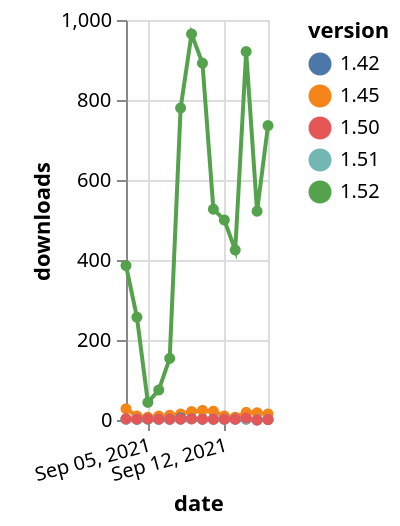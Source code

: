 {"$schema": "https://vega.github.io/schema/vega-lite/v5.json", "description": "A simple bar chart with embedded data.", "data": {"values": [{"date": "2021-09-03", "total": 115698, "delta": 28, "version": "1.45"}, {"date": "2021-09-04", "total": 115708, "delta": 10, "version": "1.45"}, {"date": "2021-09-05", "total": 115715, "delta": 7, "version": "1.45"}, {"date": "2021-09-06", "total": 115725, "delta": 10, "version": "1.45"}, {"date": "2021-09-07", "total": 115737, "delta": 12, "version": "1.45"}, {"date": "2021-09-08", "total": 115752, "delta": 15, "version": "1.45"}, {"date": "2021-09-09", "total": 115773, "delta": 21, "version": "1.45"}, {"date": "2021-09-10", "total": 115797, "delta": 24, "version": "1.45"}, {"date": "2021-09-11", "total": 115819, "delta": 22, "version": "1.45"}, {"date": "2021-09-12", "total": 115829, "delta": 10, "version": "1.45"}, {"date": "2021-09-13", "total": 115836, "delta": 7, "version": "1.45"}, {"date": "2021-09-14", "total": 115855, "delta": 19, "version": "1.45"}, {"date": "2021-09-15", "total": 115873, "delta": 18, "version": "1.45"}, {"date": "2021-09-16", "total": 115888, "delta": 15, "version": "1.45"}, {"date": "2021-09-03", "total": 5123, "delta": 2, "version": "1.42"}, {"date": "2021-09-04", "total": 5125, "delta": 2, "version": "1.42"}, {"date": "2021-09-05", "total": 5127, "delta": 2, "version": "1.42"}, {"date": "2021-09-06", "total": 5129, "delta": 2, "version": "1.42"}, {"date": "2021-09-07", "total": 5131, "delta": 2, "version": "1.42"}, {"date": "2021-09-08", "total": 5136, "delta": 5, "version": "1.42"}, {"date": "2021-09-09", "total": 5139, "delta": 3, "version": "1.42"}, {"date": "2021-09-10", "total": 5141, "delta": 2, "version": "1.42"}, {"date": "2021-09-11", "total": 5143, "delta": 2, "version": "1.42"}, {"date": "2021-09-12", "total": 5145, "delta": 2, "version": "1.42"}, {"date": "2021-09-13", "total": 5147, "delta": 2, "version": "1.42"}, {"date": "2021-09-14", "total": 5149, "delta": 2, "version": "1.42"}, {"date": "2021-09-15", "total": 5149, "delta": 0, "version": "1.42"}, {"date": "2021-09-16", "total": 5150, "delta": 1, "version": "1.42"}, {"date": "2021-09-03", "total": 2900, "delta": 2, "version": "1.51"}, {"date": "2021-09-04", "total": 2902, "delta": 2, "version": "1.51"}, {"date": "2021-09-05", "total": 2904, "delta": 2, "version": "1.51"}, {"date": "2021-09-06", "total": 2906, "delta": 2, "version": "1.51"}, {"date": "2021-09-07", "total": 2908, "delta": 2, "version": "1.51"}, {"date": "2021-09-08", "total": 2910, "delta": 2, "version": "1.51"}, {"date": "2021-09-09", "total": 2913, "delta": 3, "version": "1.51"}, {"date": "2021-09-10", "total": 2915, "delta": 2, "version": "1.51"}, {"date": "2021-09-11", "total": 2917, "delta": 2, "version": "1.51"}, {"date": "2021-09-12", "total": 2919, "delta": 2, "version": "1.51"}, {"date": "2021-09-13", "total": 2921, "delta": 2, "version": "1.51"}, {"date": "2021-09-14", "total": 2924, "delta": 3, "version": "1.51"}, {"date": "2021-09-15", "total": 2924, "delta": 0, "version": "1.51"}, {"date": "2021-09-16", "total": 2925, "delta": 1, "version": "1.51"}, {"date": "2021-09-03", "total": 17626, "delta": 3, "version": "1.50"}, {"date": "2021-09-04", "total": 17628, "delta": 2, "version": "1.50"}, {"date": "2021-09-05", "total": 17631, "delta": 3, "version": "1.50"}, {"date": "2021-09-06", "total": 17633, "delta": 2, "version": "1.50"}, {"date": "2021-09-07", "total": 17635, "delta": 2, "version": "1.50"}, {"date": "2021-09-08", "total": 17637, "delta": 2, "version": "1.50"}, {"date": "2021-09-09", "total": 17640, "delta": 3, "version": "1.50"}, {"date": "2021-09-10", "total": 17642, "delta": 2, "version": "1.50"}, {"date": "2021-09-11", "total": 17644, "delta": 2, "version": "1.50"}, {"date": "2021-09-12", "total": 17646, "delta": 2, "version": "1.50"}, {"date": "2021-09-13", "total": 17648, "delta": 2, "version": "1.50"}, {"date": "2021-09-14", "total": 17653, "delta": 5, "version": "1.50"}, {"date": "2021-09-15", "total": 17653, "delta": 0, "version": "1.50"}, {"date": "2021-09-16", "total": 17654, "delta": 1, "version": "1.50"}, {"date": "2021-09-03", "total": 128506, "delta": 386, "version": "1.52"}, {"date": "2021-09-04", "total": 128763, "delta": 257, "version": "1.52"}, {"date": "2021-09-05", "total": 128807, "delta": 44, "version": "1.52"}, {"date": "2021-09-06", "total": 128882, "delta": 75, "version": "1.52"}, {"date": "2021-09-07", "total": 129036, "delta": 154, "version": "1.52"}, {"date": "2021-09-08", "total": 129816, "delta": 780, "version": "1.52"}, {"date": "2021-09-09", "total": 130781, "delta": 965, "version": "1.52"}, {"date": "2021-09-10", "total": 131673, "delta": 892, "version": "1.52"}, {"date": "2021-09-11", "total": 132200, "delta": 527, "version": "1.52"}, {"date": "2021-09-12", "total": 132700, "delta": 500, "version": "1.52"}, {"date": "2021-09-13", "total": 133125, "delta": 425, "version": "1.52"}, {"date": "2021-09-14", "total": 134046, "delta": 921, "version": "1.52"}, {"date": "2021-09-15", "total": 134568, "delta": 522, "version": "1.52"}, {"date": "2021-09-16", "total": 135304, "delta": 736, "version": "1.52"}]}, "width": "container", "mark": {"type": "line", "point": {"filled": true}}, "encoding": {"x": {"field": "date", "type": "temporal", "timeUnit": "yearmonthdate", "title": "date", "axis": {"labelAngle": -15}}, "y": {"field": "delta", "type": "quantitative", "title": "downloads"}, "color": {"field": "version", "type": "nominal"}, "tooltip": {"field": "delta"}}}